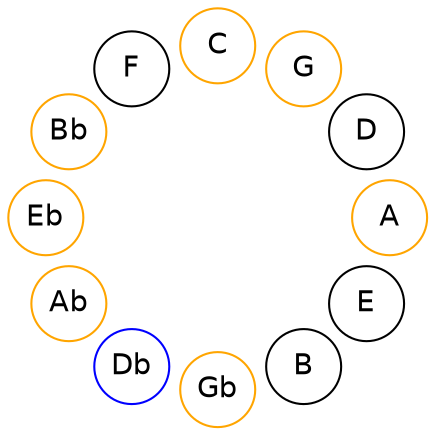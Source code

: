 
graph {

layout = circo;
mindist = .1

node [shape = circle, fontname = Helvetica, margin = 0]
edge [style=invis]

subgraph 1 {
	E -- B -- Gb -- Db -- Ab -- Eb -- Bb -- F -- C -- G -- D -- A -- E
}

Gb [color=orange];
Db [color=blue];
Ab [color=orange];
Eb [color=orange];
Bb [color=orange];
C [color=orange];
G [color=orange];
A [color=orange];
}
